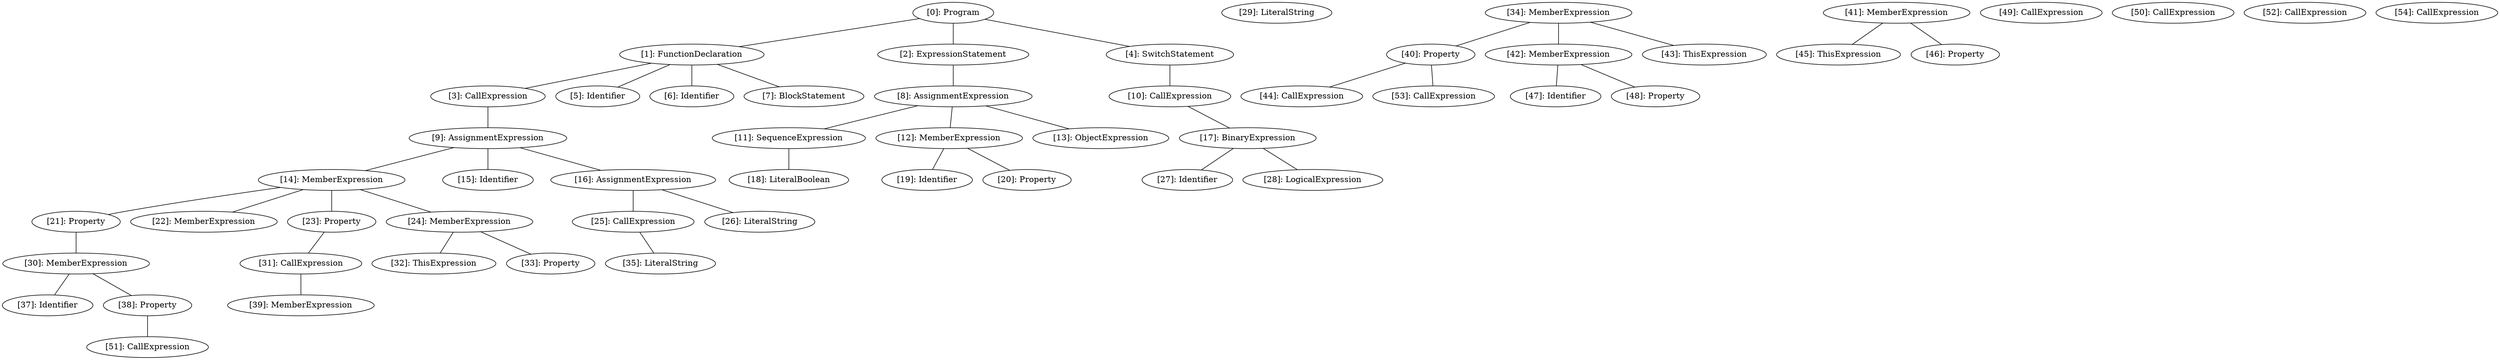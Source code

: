 // Result
graph {
	0 [label="[0]: Program"]
	1 [label="[1]: FunctionDeclaration"]
	2 [label="[2]: ExpressionStatement"]
	3 [label="[3]: CallExpression"]
	4 [label="[4]: SwitchStatement"]
	5 [label="[5]: Identifier"]
	6 [label="[6]: Identifier"]
	7 [label="[7]: BlockStatement"]
	8 [label="[8]: AssignmentExpression"]
	9 [label="[9]: AssignmentExpression"]
	10 [label="[10]: CallExpression"]
	11 [label="[11]: SequenceExpression"]
	12 [label="[12]: MemberExpression"]
	13 [label="[13]: ObjectExpression"]
	14 [label="[14]: MemberExpression"]
	15 [label="[15]: Identifier"]
	16 [label="[16]: AssignmentExpression"]
	17 [label="[17]: BinaryExpression"]
	18 [label="[18]: LiteralBoolean"]
	19 [label="[19]: Identifier"]
	20 [label="[20]: Property"]
	21 [label="[21]: Property"]
	22 [label="[22]: MemberExpression"]
	23 [label="[23]: Property"]
	24 [label="[24]: MemberExpression"]
	25 [label="[25]: CallExpression"]
	26 [label="[26]: LiteralString"]
	27 [label="[27]: Identifier"]
	28 [label="[28]: LogicalExpression"]
	29 [label="[29]: LiteralString"]
	30 [label="[30]: MemberExpression"]
	31 [label="[31]: CallExpression"]
	32 [label="[32]: ThisExpression"]
	33 [label="[33]: Property"]
	34 [label="[34]: MemberExpression"]
	35 [label="[35]: LiteralString"]
	37 [label="[37]: Identifier"]
	38 [label="[38]: Property"]
	39 [label="[39]: MemberExpression"]
	40 [label="[40]: Property"]
	41 [label="[41]: MemberExpression"]
	42 [label="[42]: MemberExpression"]
	43 [label="[43]: ThisExpression"]
	44 [label="[44]: CallExpression"]
	45 [label="[45]: ThisExpression"]
	46 [label="[46]: Property"]
	47 [label="[47]: Identifier"]
	48 [label="[48]: Property"]
	49 [label="[49]: CallExpression"]
	50 [label="[50]: CallExpression"]
	51 [label="[51]: CallExpression"]
	52 [label="[52]: CallExpression"]
	53 [label="[53]: CallExpression"]
	54 [label="[54]: CallExpression"]
	0 -- 1
	0 -- 2
	0 -- 4
	1 -- 3
	1 -- 5
	1 -- 6
	1 -- 7
	2 -- 8
	3 -- 9
	4 -- 10
	8 -- 11
	8 -- 12
	8 -- 13
	9 -- 14
	9 -- 15
	9 -- 16
	10 -- 17
	11 -- 18
	12 -- 19
	12 -- 20
	14 -- 21
	14 -- 22
	14 -- 23
	14 -- 24
	16 -- 25
	16 -- 26
	17 -- 27
	17 -- 28
	21 -- 30
	23 -- 31
	24 -- 32
	24 -- 33
	25 -- 35
	30 -- 37
	30 -- 38
	31 -- 39
	34 -- 40
	34 -- 42
	34 -- 43
	38 -- 51
	40 -- 44
	40 -- 53
	41 -- 45
	41 -- 46
	42 -- 47
	42 -- 48
}
